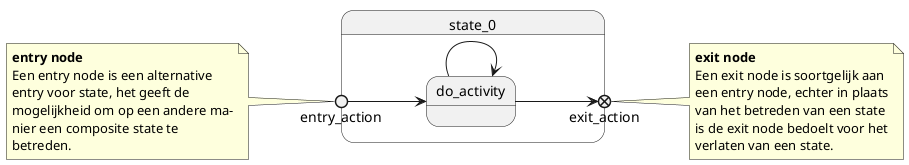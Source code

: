 @startuml
'https://plantuml.com/state-diagram
left to right direction

state state_0 {
    do_activity --> exit_action <<exitpoint>>
    entry_action <<entrypoint>> --> do_activity
    do_activity --> do_activity

    entry_action -[hidden]up-> exit_action
}

note left of entry_action
    **entry node**
    Een entry node is een alternative
    entry voor state, het geeft de
    mogelijkheid om op een andere ma-
    nier een composite state te
    betreden.
end note

note right of exit_action
    **exit node**
    Een exit node is soortgelijk aan
    een entry node, echter in plaats
    van het betreden van een state
    is de exit node bedoelt voor het
    verlaten van een state.
end note

@enduml